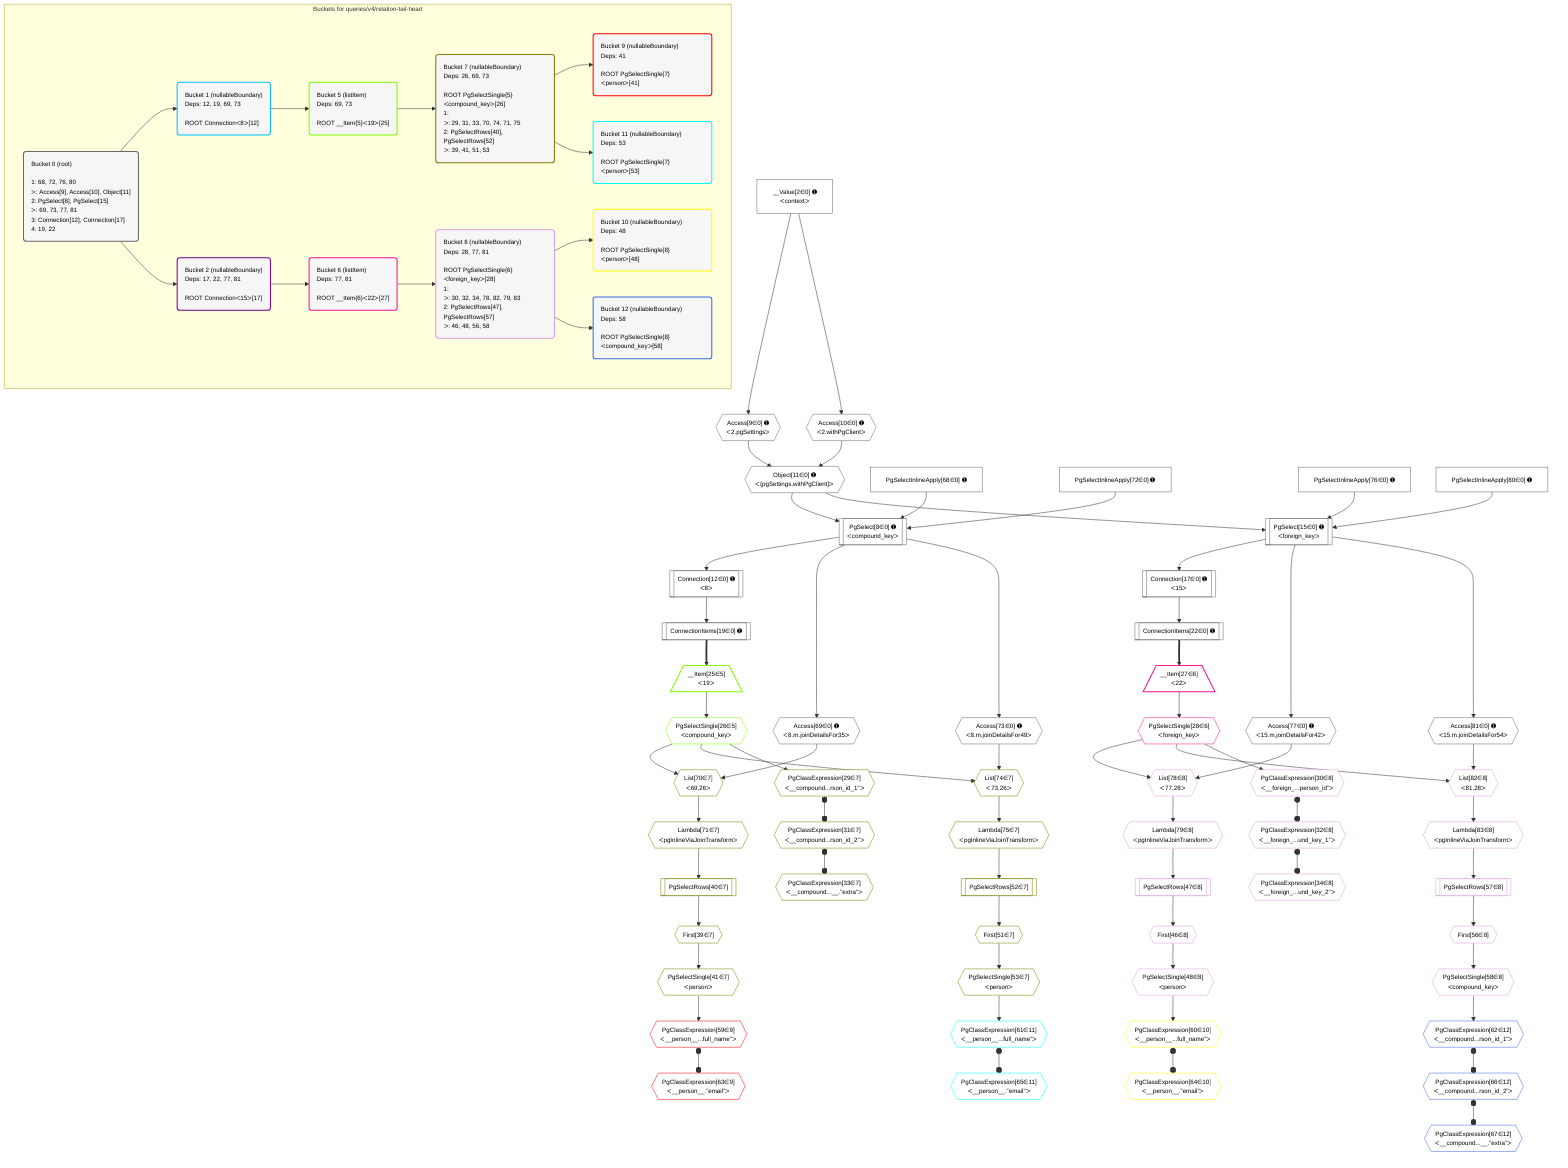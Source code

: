 %%{init: {'themeVariables': { 'fontSize': '12px'}}}%%
graph TD
    classDef path fill:#eee,stroke:#000,color:#000
    classDef plan fill:#fff,stroke-width:1px,color:#000
    classDef itemplan fill:#fff,stroke-width:2px,color:#000
    classDef unbatchedplan fill:#dff,stroke-width:1px,color:#000
    classDef sideeffectplan fill:#fcc,stroke-width:2px,color:#000
    classDef bucket fill:#f6f6f6,color:#000,stroke-width:2px,text-align:left

    subgraph "Buckets for queries/v4/relation-tail-head"
    Bucket0("Bucket 0 (root)<br /><br />1: 68, 72, 76, 80<br />ᐳ: Access[9], Access[10], Object[11]<br />2: PgSelect[8], PgSelect[15]<br />ᐳ: 69, 73, 77, 81<br />3: Connection[12], Connection[17]<br />4: 19, 22"):::bucket
    Bucket1("Bucket 1 (nullableBoundary)<br />Deps: 12, 19, 69, 73<br /><br />ROOT Connectionᐸ8ᐳ[12]"):::bucket
    Bucket2("Bucket 2 (nullableBoundary)<br />Deps: 17, 22, 77, 81<br /><br />ROOT Connectionᐸ15ᐳ[17]"):::bucket
    Bucket5("Bucket 5 (listItem)<br />Deps: 69, 73<br /><br />ROOT __Item{5}ᐸ19ᐳ[25]"):::bucket
    Bucket6("Bucket 6 (listItem)<br />Deps: 77, 81<br /><br />ROOT __Item{6}ᐸ22ᐳ[27]"):::bucket
    Bucket7("Bucket 7 (nullableBoundary)<br />Deps: 26, 69, 73<br /><br />ROOT PgSelectSingle{5}ᐸcompound_keyᐳ[26]<br />1: <br />ᐳ: 29, 31, 33, 70, 74, 71, 75<br />2: PgSelectRows[40], PgSelectRows[52]<br />ᐳ: 39, 41, 51, 53"):::bucket
    Bucket8("Bucket 8 (nullableBoundary)<br />Deps: 28, 77, 81<br /><br />ROOT PgSelectSingle{6}ᐸforeign_keyᐳ[28]<br />1: <br />ᐳ: 30, 32, 34, 78, 82, 79, 83<br />2: PgSelectRows[47], PgSelectRows[57]<br />ᐳ: 46, 48, 56, 58"):::bucket
    Bucket9("Bucket 9 (nullableBoundary)<br />Deps: 41<br /><br />ROOT PgSelectSingle{7}ᐸpersonᐳ[41]"):::bucket
    Bucket10("Bucket 10 (nullableBoundary)<br />Deps: 48<br /><br />ROOT PgSelectSingle{8}ᐸpersonᐳ[48]"):::bucket
    Bucket11("Bucket 11 (nullableBoundary)<br />Deps: 53<br /><br />ROOT PgSelectSingle{7}ᐸpersonᐳ[53]"):::bucket
    Bucket12("Bucket 12 (nullableBoundary)<br />Deps: 58<br /><br />ROOT PgSelectSingle{8}ᐸcompound_keyᐳ[58]"):::bucket
    end
    Bucket0 --> Bucket1 & Bucket2
    Bucket1 --> Bucket5
    Bucket2 --> Bucket6
    Bucket5 --> Bucket7
    Bucket6 --> Bucket8
    Bucket7 --> Bucket9 & Bucket11
    Bucket8 --> Bucket10 & Bucket12

    %% plan dependencies
    PgSelect8[["PgSelect[8∈0] ➊<br />ᐸcompound_keyᐳ"]]:::plan
    Object11{{"Object[11∈0] ➊<br />ᐸ{pgSettings,withPgClient}ᐳ"}}:::plan
    PgSelectInlineApply68["PgSelectInlineApply[68∈0] ➊"]:::plan
    PgSelectInlineApply72["PgSelectInlineApply[72∈0] ➊"]:::plan
    Object11 & PgSelectInlineApply68 & PgSelectInlineApply72 --> PgSelect8
    PgSelect15[["PgSelect[15∈0] ➊<br />ᐸforeign_keyᐳ"]]:::plan
    PgSelectInlineApply76["PgSelectInlineApply[76∈0] ➊"]:::plan
    PgSelectInlineApply80["PgSelectInlineApply[80∈0] ➊"]:::plan
    Object11 & PgSelectInlineApply76 & PgSelectInlineApply80 --> PgSelect15
    Access9{{"Access[9∈0] ➊<br />ᐸ2.pgSettingsᐳ"}}:::plan
    Access10{{"Access[10∈0] ➊<br />ᐸ2.withPgClientᐳ"}}:::plan
    Access9 & Access10 --> Object11
    __Value2["__Value[2∈0] ➊<br />ᐸcontextᐳ"]:::plan
    __Value2 --> Access9
    __Value2 --> Access10
    Connection12[["Connection[12∈0] ➊<br />ᐸ8ᐳ"]]:::plan
    PgSelect8 --> Connection12
    Connection17[["Connection[17∈0] ➊<br />ᐸ15ᐳ"]]:::plan
    PgSelect15 --> Connection17
    ConnectionItems19[["ConnectionItems[19∈0] ➊"]]:::plan
    Connection12 --> ConnectionItems19
    ConnectionItems22[["ConnectionItems[22∈0] ➊"]]:::plan
    Connection17 --> ConnectionItems22
    Access69{{"Access[69∈0] ➊<br />ᐸ8.m.joinDetailsFor35ᐳ"}}:::plan
    PgSelect8 --> Access69
    Access73{{"Access[73∈0] ➊<br />ᐸ8.m.joinDetailsFor49ᐳ"}}:::plan
    PgSelect8 --> Access73
    Access77{{"Access[77∈0] ➊<br />ᐸ15.m.joinDetailsFor42ᐳ"}}:::plan
    PgSelect15 --> Access77
    Access81{{"Access[81∈0] ➊<br />ᐸ15.m.joinDetailsFor54ᐳ"}}:::plan
    PgSelect15 --> Access81
    __Item25[/"__Item[25∈5]<br />ᐸ19ᐳ"\]:::itemplan
    ConnectionItems19 ==> __Item25
    PgSelectSingle26{{"PgSelectSingle[26∈5]<br />ᐸcompound_keyᐳ"}}:::plan
    __Item25 --> PgSelectSingle26
    __Item27[/"__Item[27∈6]<br />ᐸ22ᐳ"\]:::itemplan
    ConnectionItems22 ==> __Item27
    PgSelectSingle28{{"PgSelectSingle[28∈6]<br />ᐸforeign_keyᐳ"}}:::plan
    __Item27 --> PgSelectSingle28
    List70{{"List[70∈7]<br />ᐸ69,26ᐳ"}}:::plan
    Access69 & PgSelectSingle26 --> List70
    List74{{"List[74∈7]<br />ᐸ73,26ᐳ"}}:::plan
    Access73 & PgSelectSingle26 --> List74
    PgClassExpression29{{"PgClassExpression[29∈7]<br />ᐸ__compound...rson_id_1”ᐳ"}}:::plan
    PgSelectSingle26 --> PgClassExpression29
    PgClassExpression31{{"PgClassExpression[31∈7]<br />ᐸ__compound...rson_id_2”ᐳ"}}:::plan
    PgClassExpression29 o--o PgClassExpression31
    PgClassExpression33{{"PgClassExpression[33∈7]<br />ᐸ__compound...__.”extra”ᐳ"}}:::plan
    PgClassExpression31 o--o PgClassExpression33
    First39{{"First[39∈7]"}}:::plan
    PgSelectRows40[["PgSelectRows[40∈7]"]]:::plan
    PgSelectRows40 --> First39
    Lambda71{{"Lambda[71∈7]<br />ᐸpgInlineViaJoinTransformᐳ"}}:::plan
    Lambda71 --> PgSelectRows40
    PgSelectSingle41{{"PgSelectSingle[41∈7]<br />ᐸpersonᐳ"}}:::plan
    First39 --> PgSelectSingle41
    First51{{"First[51∈7]"}}:::plan
    PgSelectRows52[["PgSelectRows[52∈7]"]]:::plan
    PgSelectRows52 --> First51
    Lambda75{{"Lambda[75∈7]<br />ᐸpgInlineViaJoinTransformᐳ"}}:::plan
    Lambda75 --> PgSelectRows52
    PgSelectSingle53{{"PgSelectSingle[53∈7]<br />ᐸpersonᐳ"}}:::plan
    First51 --> PgSelectSingle53
    List70 --> Lambda71
    List74 --> Lambda75
    List78{{"List[78∈8]<br />ᐸ77,28ᐳ"}}:::plan
    Access77 & PgSelectSingle28 --> List78
    List82{{"List[82∈8]<br />ᐸ81,28ᐳ"}}:::plan
    Access81 & PgSelectSingle28 --> List82
    PgClassExpression30{{"PgClassExpression[30∈8]<br />ᐸ__foreign_...person_id”ᐳ"}}:::plan
    PgSelectSingle28 --> PgClassExpression30
    PgClassExpression32{{"PgClassExpression[32∈8]<br />ᐸ__foreign_...und_key_1”ᐳ"}}:::plan
    PgClassExpression30 o--o PgClassExpression32
    PgClassExpression34{{"PgClassExpression[34∈8]<br />ᐸ__foreign_...und_key_2”ᐳ"}}:::plan
    PgClassExpression32 o--o PgClassExpression34
    First46{{"First[46∈8]"}}:::plan
    PgSelectRows47[["PgSelectRows[47∈8]"]]:::plan
    PgSelectRows47 --> First46
    Lambda79{{"Lambda[79∈8]<br />ᐸpgInlineViaJoinTransformᐳ"}}:::plan
    Lambda79 --> PgSelectRows47
    PgSelectSingle48{{"PgSelectSingle[48∈8]<br />ᐸpersonᐳ"}}:::plan
    First46 --> PgSelectSingle48
    First56{{"First[56∈8]"}}:::plan
    PgSelectRows57[["PgSelectRows[57∈8]"]]:::plan
    PgSelectRows57 --> First56
    Lambda83{{"Lambda[83∈8]<br />ᐸpgInlineViaJoinTransformᐳ"}}:::plan
    Lambda83 --> PgSelectRows57
    PgSelectSingle58{{"PgSelectSingle[58∈8]<br />ᐸcompound_keyᐳ"}}:::plan
    First56 --> PgSelectSingle58
    List78 --> Lambda79
    List82 --> Lambda83
    PgClassExpression59{{"PgClassExpression[59∈9]<br />ᐸ__person__...full_name”ᐳ"}}:::plan
    PgSelectSingle41 --> PgClassExpression59
    PgClassExpression63{{"PgClassExpression[63∈9]<br />ᐸ__person__.”email”ᐳ"}}:::plan
    PgClassExpression59 o--o PgClassExpression63
    PgClassExpression60{{"PgClassExpression[60∈10]<br />ᐸ__person__...full_name”ᐳ"}}:::plan
    PgSelectSingle48 --> PgClassExpression60
    PgClassExpression64{{"PgClassExpression[64∈10]<br />ᐸ__person__.”email”ᐳ"}}:::plan
    PgClassExpression60 o--o PgClassExpression64
    PgClassExpression61{{"PgClassExpression[61∈11]<br />ᐸ__person__...full_name”ᐳ"}}:::plan
    PgSelectSingle53 --> PgClassExpression61
    PgClassExpression65{{"PgClassExpression[65∈11]<br />ᐸ__person__.”email”ᐳ"}}:::plan
    PgClassExpression61 o--o PgClassExpression65
    PgClassExpression62{{"PgClassExpression[62∈12]<br />ᐸ__compound...rson_id_1”ᐳ"}}:::plan
    PgSelectSingle58 --> PgClassExpression62
    PgClassExpression66{{"PgClassExpression[66∈12]<br />ᐸ__compound...rson_id_2”ᐳ"}}:::plan
    PgClassExpression62 o--o PgClassExpression66
    PgClassExpression67{{"PgClassExpression[67∈12]<br />ᐸ__compound...__.”extra”ᐳ"}}:::plan
    PgClassExpression66 o--o PgClassExpression67

    %% define steps
    classDef bucket0 stroke:#696969
    class Bucket0,__Value2,PgSelect8,Access9,Access10,Object11,Connection12,PgSelect15,Connection17,ConnectionItems19,ConnectionItems22,PgSelectInlineApply68,Access69,PgSelectInlineApply72,Access73,PgSelectInlineApply76,Access77,PgSelectInlineApply80,Access81 bucket0
    classDef bucket1 stroke:#00bfff
    class Bucket1 bucket1
    classDef bucket2 stroke:#7f007f
    class Bucket2 bucket2
    classDef bucket5 stroke:#7fff00
    class Bucket5,__Item25,PgSelectSingle26 bucket5
    classDef bucket6 stroke:#ff1493
    class Bucket6,__Item27,PgSelectSingle28 bucket6
    classDef bucket7 stroke:#808000
    class Bucket7,PgClassExpression29,PgClassExpression31,PgClassExpression33,First39,PgSelectRows40,PgSelectSingle41,First51,PgSelectRows52,PgSelectSingle53,List70,Lambda71,List74,Lambda75 bucket7
    classDef bucket8 stroke:#dda0dd
    class Bucket8,PgClassExpression30,PgClassExpression32,PgClassExpression34,First46,PgSelectRows47,PgSelectSingle48,First56,PgSelectRows57,PgSelectSingle58,List78,Lambda79,List82,Lambda83 bucket8
    classDef bucket9 stroke:#ff0000
    class Bucket9,PgClassExpression59,PgClassExpression63 bucket9
    classDef bucket10 stroke:#ffff00
    class Bucket10,PgClassExpression60,PgClassExpression64 bucket10
    classDef bucket11 stroke:#00ffff
    class Bucket11,PgClassExpression61,PgClassExpression65 bucket11
    classDef bucket12 stroke:#4169e1
    class Bucket12,PgClassExpression62,PgClassExpression66,PgClassExpression67 bucket12
